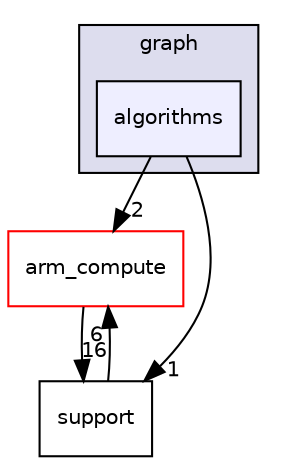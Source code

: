 digraph "src/graph/algorithms" {
  compound=true
  node [ fontsize="10", fontname="Helvetica"];
  edge [ labelfontsize="10", labelfontname="Helvetica"];
  subgraph clusterdir_d182250f0c231765fc862e69db210731 {
    graph [ bgcolor="#ddddee", pencolor="black", label="graph" fontname="Helvetica", fontsize="10", URL="dir_d182250f0c231765fc862e69db210731.xhtml"]
  dir_5cd7c6994c9c36b087490b290382772a [shape=box, label="algorithms", style="filled", fillcolor="#eeeeff", pencolor="black", URL="dir_5cd7c6994c9c36b087490b290382772a.xhtml"];
  }
  dir_214608ef36d61442cb2b0c1c4e9a7def [shape=box label="arm_compute" fillcolor="white" style="filled" color="red" URL="dir_214608ef36d61442cb2b0c1c4e9a7def.xhtml"];
  dir_5815af820a9cc9481f1d0990a0d60286 [shape=box label="support" URL="dir_5815af820a9cc9481f1d0990a0d60286.xhtml"];
  dir_5cd7c6994c9c36b087490b290382772a->dir_214608ef36d61442cb2b0c1c4e9a7def [headlabel="2", labeldistance=1.5 headhref="dir_000524_000000.xhtml"];
  dir_5cd7c6994c9c36b087490b290382772a->dir_5815af820a9cc9481f1d0990a0d60286 [headlabel="1", labeldistance=1.5 headhref="dir_000524_000031.xhtml"];
  dir_214608ef36d61442cb2b0c1c4e9a7def->dir_5815af820a9cc9481f1d0990a0d60286 [headlabel="16", labeldistance=1.5 headhref="dir_000000_000031.xhtml"];
  dir_5815af820a9cc9481f1d0990a0d60286->dir_214608ef36d61442cb2b0c1c4e9a7def [headlabel="6", labeldistance=1.5 headhref="dir_000031_000000.xhtml"];
}
